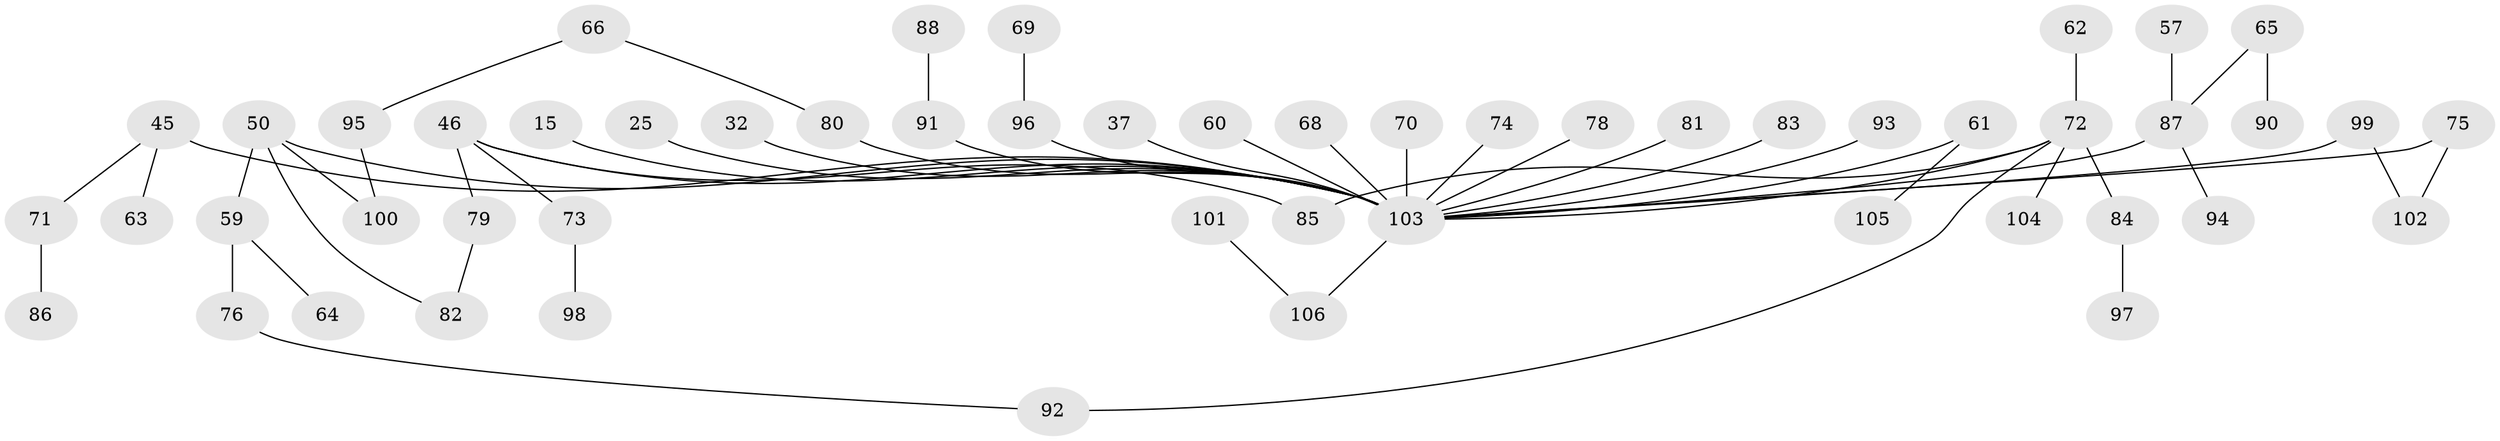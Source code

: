 // original degree distribution, {8: 0.009433962264150943, 5: 0.02830188679245283, 7: 0.009433962264150943, 4: 0.05660377358490566, 3: 0.1792452830188679, 2: 0.3490566037735849, 6: 0.018867924528301886, 1: 0.3490566037735849}
// Generated by graph-tools (version 1.1) at 2025/42/03/09/25 04:42:54]
// undirected, 53 vertices, 57 edges
graph export_dot {
graph [start="1"]
  node [color=gray90,style=filled];
  15;
  25;
  32;
  37;
  45 [super="+36"];
  46 [super="+14+4"];
  50 [super="+9"];
  57 [super="+54"];
  59 [super="+41"];
  60 [super="+22+47"];
  61 [super="+58"];
  62;
  63 [super="+40"];
  64;
  65;
  66;
  68;
  69;
  70;
  71 [super="+55"];
  72 [super="+21+27+67+24"];
  73;
  74;
  75;
  76;
  78;
  79;
  80 [super="+48"];
  81;
  82 [super="+51"];
  83;
  84 [super="+34"];
  85 [super="+49"];
  86;
  87 [super="+35+77"];
  88 [super="+52"];
  90;
  91 [super="+23"];
  92;
  93;
  94;
  95;
  96 [super="+38+53"];
  97;
  98;
  99;
  100 [super="+89"];
  101;
  102;
  103 [super="+28+39"];
  104;
  105;
  106 [super="+16+43"];
  15 -- 103;
  25 -- 103;
  32 -- 103;
  37 -- 103;
  45 -- 103 [weight=2];
  45 -- 63;
  45 -- 71;
  46 -- 79;
  46 -- 73;
  46 -- 103 [weight=2];
  46 -- 85;
  50 -- 59 [weight=2];
  50 -- 103;
  50 -- 82;
  50 -- 100;
  57 -- 87;
  59 -- 64;
  59 -- 76;
  60 -- 103;
  61 -- 105;
  61 -- 103;
  62 -- 72;
  65 -- 90;
  65 -- 87;
  66 -- 95;
  66 -- 80;
  68 -- 103;
  69 -- 96;
  70 -- 103;
  71 -- 86;
  72 -- 85;
  72 -- 103 [weight=3];
  72 -- 104;
  72 -- 92;
  72 -- 84;
  73 -- 98;
  74 -- 103;
  75 -- 102;
  75 -- 103;
  76 -- 92;
  78 -- 103;
  79 -- 82;
  80 -- 103;
  81 -- 103;
  83 -- 103;
  84 -- 97;
  87 -- 94;
  87 -- 103 [weight=3];
  88 -- 91;
  91 -- 103;
  93 -- 103;
  95 -- 100;
  96 -- 103;
  99 -- 102;
  99 -- 103;
  101 -- 106;
  103 -- 106;
}
